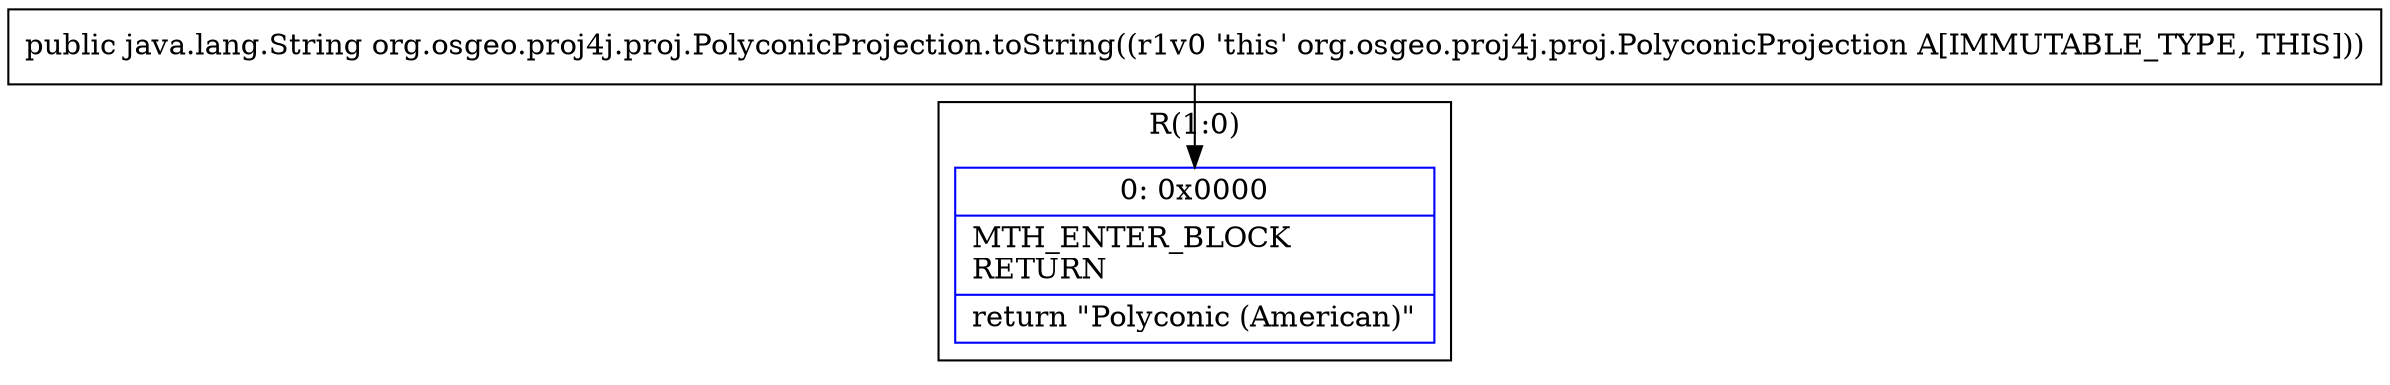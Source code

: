 digraph "CFG fororg.osgeo.proj4j.proj.PolyconicProjection.toString()Ljava\/lang\/String;" {
subgraph cluster_Region_1328163651 {
label = "R(1:0)";
node [shape=record,color=blue];
Node_0 [shape=record,label="{0\:\ 0x0000|MTH_ENTER_BLOCK\lRETURN\l|return \"Polyconic (American)\"\l}"];
}
MethodNode[shape=record,label="{public java.lang.String org.osgeo.proj4j.proj.PolyconicProjection.toString((r1v0 'this' org.osgeo.proj4j.proj.PolyconicProjection A[IMMUTABLE_TYPE, THIS])) }"];
MethodNode -> Node_0;
}

